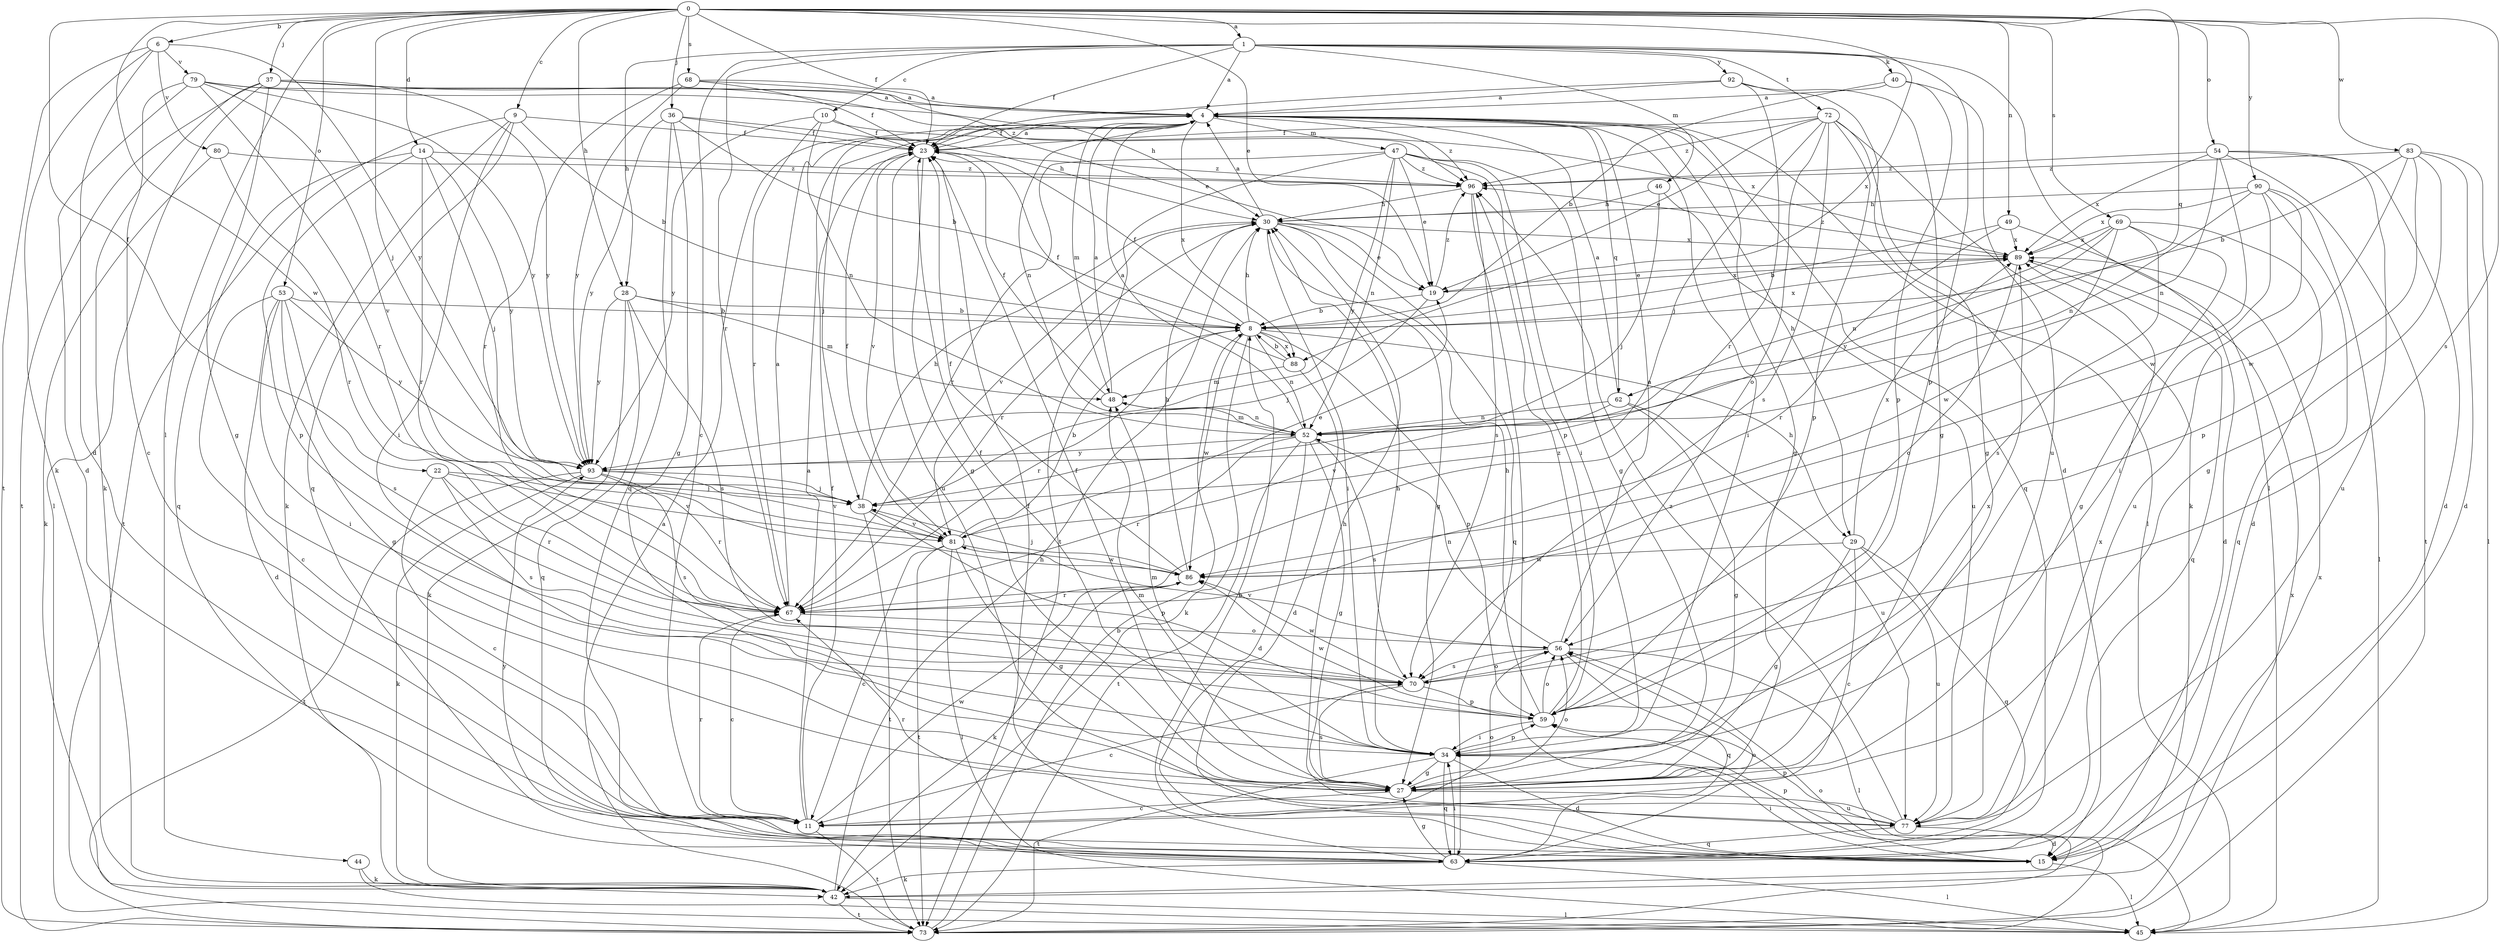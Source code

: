 strict digraph  {
0;
1;
4;
6;
8;
9;
10;
11;
14;
15;
19;
22;
23;
27;
28;
29;
30;
34;
36;
37;
38;
40;
42;
44;
45;
46;
47;
48;
49;
52;
53;
54;
56;
59;
62;
63;
67;
68;
69;
70;
72;
73;
77;
79;
80;
81;
83;
86;
88;
89;
90;
92;
93;
96;
0 -> 1  [label=a];
0 -> 6  [label=b];
0 -> 9  [label=c];
0 -> 14  [label=d];
0 -> 19  [label=e];
0 -> 22  [label=f];
0 -> 23  [label=f];
0 -> 28  [label=h];
0 -> 36  [label=j];
0 -> 37  [label=j];
0 -> 38  [label=j];
0 -> 44  [label=l];
0 -> 49  [label=n];
0 -> 53  [label=o];
0 -> 54  [label=o];
0 -> 62  [label=q];
0 -> 68  [label=s];
0 -> 69  [label=s];
0 -> 70  [label=s];
0 -> 83  [label=w];
0 -> 86  [label=w];
0 -> 88  [label=x];
0 -> 90  [label=y];
1 -> 4  [label=a];
1 -> 10  [label=c];
1 -> 11  [label=c];
1 -> 23  [label=f];
1 -> 28  [label=h];
1 -> 40  [label=k];
1 -> 45  [label=l];
1 -> 46  [label=m];
1 -> 59  [label=p];
1 -> 67  [label=r];
1 -> 72  [label=t];
1 -> 92  [label=y];
4 -> 23  [label=f];
4 -> 27  [label=g];
4 -> 29  [label=h];
4 -> 34  [label=i];
4 -> 38  [label=j];
4 -> 45  [label=l];
4 -> 47  [label=m];
4 -> 48  [label=m];
4 -> 52  [label=n];
4 -> 62  [label=q];
4 -> 63  [label=q];
4 -> 88  [label=x];
4 -> 96  [label=z];
6 -> 15  [label=d];
6 -> 42  [label=k];
6 -> 73  [label=t];
6 -> 79  [label=v];
6 -> 80  [label=v];
6 -> 93  [label=y];
8 -> 23  [label=f];
8 -> 29  [label=h];
8 -> 30  [label=h];
8 -> 42  [label=k];
8 -> 52  [label=n];
8 -> 59  [label=p];
8 -> 67  [label=r];
8 -> 86  [label=w];
8 -> 88  [label=x];
8 -> 89  [label=x];
9 -> 8  [label=b];
9 -> 23  [label=f];
9 -> 34  [label=i];
9 -> 42  [label=k];
9 -> 63  [label=q];
9 -> 73  [label=t];
10 -> 23  [label=f];
10 -> 52  [label=n];
10 -> 67  [label=r];
10 -> 89  [label=x];
10 -> 93  [label=y];
11 -> 4  [label=a];
11 -> 23  [label=f];
11 -> 56  [label=o];
11 -> 67  [label=r];
11 -> 73  [label=t];
11 -> 86  [label=w];
14 -> 38  [label=j];
14 -> 59  [label=p];
14 -> 63  [label=q];
14 -> 67  [label=r];
14 -> 93  [label=y];
14 -> 96  [label=z];
15 -> 8  [label=b];
15 -> 34  [label=i];
15 -> 45  [label=l];
15 -> 59  [label=p];
19 -> 8  [label=b];
19 -> 38  [label=j];
19 -> 89  [label=x];
19 -> 96  [label=z];
22 -> 11  [label=c];
22 -> 38  [label=j];
22 -> 67  [label=r];
22 -> 70  [label=s];
22 -> 81  [label=v];
23 -> 4  [label=a];
23 -> 27  [label=g];
23 -> 77  [label=u];
23 -> 81  [label=v];
23 -> 96  [label=z];
27 -> 11  [label=c];
27 -> 23  [label=f];
27 -> 48  [label=m];
27 -> 56  [label=o];
27 -> 70  [label=s];
27 -> 77  [label=u];
28 -> 8  [label=b];
28 -> 42  [label=k];
28 -> 48  [label=m];
28 -> 63  [label=q];
28 -> 70  [label=s];
28 -> 93  [label=y];
29 -> 11  [label=c];
29 -> 27  [label=g];
29 -> 63  [label=q];
29 -> 77  [label=u];
29 -> 86  [label=w];
29 -> 89  [label=x];
30 -> 4  [label=a];
30 -> 19  [label=e];
30 -> 27  [label=g];
30 -> 34  [label=i];
30 -> 63  [label=q];
30 -> 67  [label=r];
30 -> 81  [label=v];
30 -> 89  [label=x];
34 -> 15  [label=d];
34 -> 23  [label=f];
34 -> 27  [label=g];
34 -> 30  [label=h];
34 -> 48  [label=m];
34 -> 59  [label=p];
34 -> 63  [label=q];
34 -> 73  [label=t];
34 -> 89  [label=x];
36 -> 8  [label=b];
36 -> 23  [label=f];
36 -> 27  [label=g];
36 -> 30  [label=h];
36 -> 63  [label=q];
36 -> 93  [label=y];
37 -> 4  [label=a];
37 -> 19  [label=e];
37 -> 27  [label=g];
37 -> 42  [label=k];
37 -> 45  [label=l];
37 -> 73  [label=t];
37 -> 93  [label=y];
38 -> 30  [label=h];
38 -> 59  [label=p];
38 -> 73  [label=t];
38 -> 81  [label=v];
40 -> 4  [label=a];
40 -> 8  [label=b];
40 -> 59  [label=p];
40 -> 77  [label=u];
42 -> 30  [label=h];
42 -> 45  [label=l];
42 -> 73  [label=t];
42 -> 89  [label=x];
44 -> 42  [label=k];
44 -> 45  [label=l];
46 -> 30  [label=h];
46 -> 38  [label=j];
46 -> 77  [label=u];
47 -> 19  [label=e];
47 -> 27  [label=g];
47 -> 34  [label=i];
47 -> 52  [label=n];
47 -> 59  [label=p];
47 -> 67  [label=r];
47 -> 73  [label=t];
47 -> 93  [label=y];
47 -> 96  [label=z];
48 -> 4  [label=a];
48 -> 23  [label=f];
48 -> 52  [label=n];
49 -> 8  [label=b];
49 -> 15  [label=d];
49 -> 67  [label=r];
49 -> 89  [label=x];
52 -> 4  [label=a];
52 -> 15  [label=d];
52 -> 27  [label=g];
52 -> 48  [label=m];
52 -> 67  [label=r];
52 -> 70  [label=s];
52 -> 73  [label=t];
52 -> 93  [label=y];
53 -> 8  [label=b];
53 -> 11  [label=c];
53 -> 15  [label=d];
53 -> 27  [label=g];
53 -> 34  [label=i];
53 -> 70  [label=s];
53 -> 93  [label=y];
54 -> 15  [label=d];
54 -> 52  [label=n];
54 -> 73  [label=t];
54 -> 77  [label=u];
54 -> 86  [label=w];
54 -> 89  [label=x];
54 -> 96  [label=z];
56 -> 4  [label=a];
56 -> 45  [label=l];
56 -> 52  [label=n];
56 -> 63  [label=q];
56 -> 70  [label=s];
56 -> 81  [label=v];
59 -> 30  [label=h];
59 -> 34  [label=i];
59 -> 56  [label=o];
59 -> 86  [label=w];
59 -> 96  [label=z];
62 -> 4  [label=a];
62 -> 27  [label=g];
62 -> 52  [label=n];
62 -> 77  [label=u];
62 -> 81  [label=v];
63 -> 23  [label=f];
63 -> 27  [label=g];
63 -> 34  [label=i];
63 -> 42  [label=k];
63 -> 45  [label=l];
63 -> 56  [label=o];
63 -> 93  [label=y];
67 -> 4  [label=a];
67 -> 11  [label=c];
67 -> 56  [label=o];
68 -> 4  [label=a];
68 -> 23  [label=f];
68 -> 30  [label=h];
68 -> 67  [label=r];
68 -> 93  [label=y];
69 -> 27  [label=g];
69 -> 52  [label=n];
69 -> 63  [label=q];
69 -> 70  [label=s];
69 -> 86  [label=w];
69 -> 89  [label=x];
69 -> 93  [label=y];
70 -> 11  [label=c];
70 -> 56  [label=o];
70 -> 59  [label=p];
70 -> 86  [label=w];
72 -> 19  [label=e];
72 -> 23  [label=f];
72 -> 27  [label=g];
72 -> 38  [label=j];
72 -> 42  [label=k];
72 -> 56  [label=o];
72 -> 59  [label=p];
72 -> 70  [label=s];
72 -> 96  [label=z];
73 -> 4  [label=a];
73 -> 8  [label=b];
73 -> 56  [label=o];
73 -> 89  [label=x];
77 -> 15  [label=d];
77 -> 30  [label=h];
77 -> 59  [label=p];
77 -> 63  [label=q];
77 -> 67  [label=r];
77 -> 89  [label=x];
77 -> 96  [label=z];
79 -> 4  [label=a];
79 -> 11  [label=c];
79 -> 15  [label=d];
79 -> 67  [label=r];
79 -> 81  [label=v];
79 -> 93  [label=y];
79 -> 96  [label=z];
80 -> 42  [label=k];
80 -> 67  [label=r];
80 -> 96  [label=z];
81 -> 8  [label=b];
81 -> 11  [label=c];
81 -> 19  [label=e];
81 -> 23  [label=f];
81 -> 27  [label=g];
81 -> 45  [label=l];
81 -> 73  [label=t];
81 -> 86  [label=w];
83 -> 8  [label=b];
83 -> 15  [label=d];
83 -> 27  [label=g];
83 -> 45  [label=l];
83 -> 59  [label=p];
83 -> 86  [label=w];
83 -> 96  [label=z];
86 -> 23  [label=f];
86 -> 30  [label=h];
86 -> 38  [label=j];
86 -> 42  [label=k];
86 -> 67  [label=r];
88 -> 8  [label=b];
88 -> 15  [label=d];
88 -> 23  [label=f];
88 -> 48  [label=m];
89 -> 19  [label=e];
89 -> 56  [label=o];
89 -> 63  [label=q];
89 -> 96  [label=z];
90 -> 15  [label=d];
90 -> 30  [label=h];
90 -> 34  [label=i];
90 -> 45  [label=l];
90 -> 52  [label=n];
90 -> 77  [label=u];
90 -> 89  [label=x];
92 -> 4  [label=a];
92 -> 15  [label=d];
92 -> 23  [label=f];
92 -> 27  [label=g];
92 -> 67  [label=r];
93 -> 38  [label=j];
93 -> 42  [label=k];
93 -> 67  [label=r];
93 -> 70  [label=s];
93 -> 73  [label=t];
93 -> 81  [label=v];
96 -> 30  [label=h];
96 -> 70  [label=s];
96 -> 73  [label=t];
}
